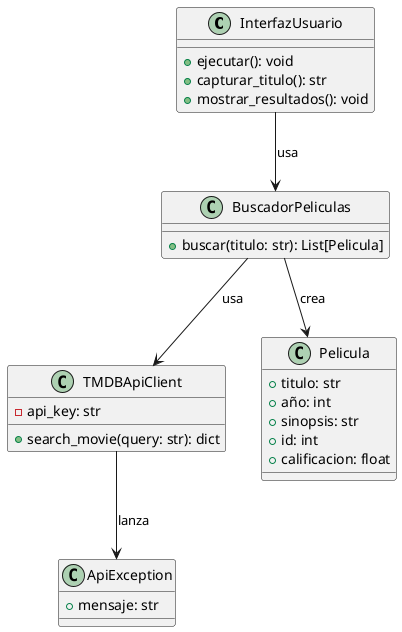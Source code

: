 @startuml MovieSearchClasses

' ===== DIAGRAMA DE CLASES =====

class InterfazUsuario {
    +ejecutar(): void
    +capturar_titulo(): str
    +mostrar_resultados(): void
}

class BuscadorPeliculas {
    +buscar(titulo: str): List[Pelicula]
}

class TMDBApiClient {
    -api_key: str
    +search_movie(query: str): dict
}

class Pelicula {
    +titulo: str
    +año: int
    +sinopsis: str
    +id: int
    +calificacion: float
}

class ApiException {
    +mensaje: str
}

' Relaciones
InterfazUsuario --> BuscadorPeliculas : usa
BuscadorPeliculas --> TMDBApiClient : usa
BuscadorPeliculas --> Pelicula : crea
TMDBApiClient --> ApiException : lanza

@enduml
